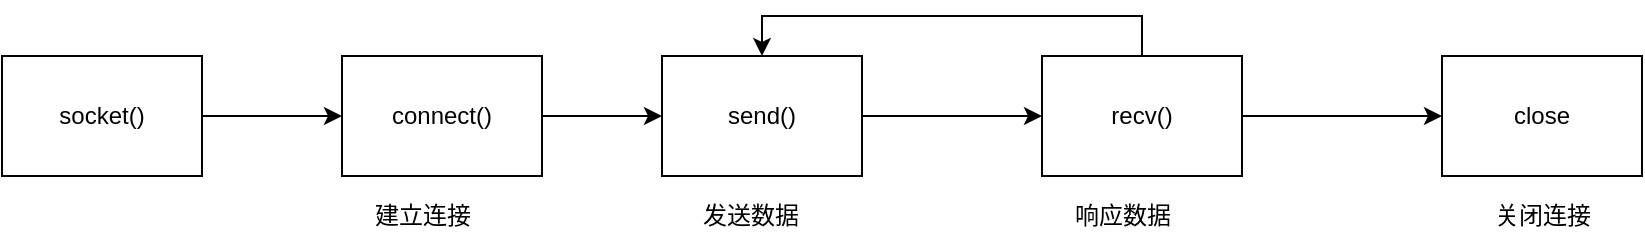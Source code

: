 <mxfile version="20.0.1" type="github" pages="2"><diagram id="vr3Tuhg2ZX7DQeUdVQDm" name="Page-1"><mxGraphModel dx="1038" dy="585" grid="1" gridSize="10" guides="1" tooltips="1" connect="1" arrows="1" fold="1" page="1" pageScale="1" pageWidth="827" pageHeight="1169" math="0" shadow="0"><root><mxCell id="0"/><mxCell id="1" parent="0"/><mxCell id="4ZVRnHmKhrfucQgI6cT2-14" style="edgeStyle=orthogonalEdgeStyle;rounded=0;orthogonalLoop=1;jettySize=auto;html=1;exitX=1;exitY=0.5;exitDx=0;exitDy=0;" edge="1" parent="1" source="4ZVRnHmKhrfucQgI6cT2-9" target="4ZVRnHmKhrfucQgI6cT2-10"><mxGeometry relative="1" as="geometry"/></mxCell><mxCell id="4ZVRnHmKhrfucQgI6cT2-9" value="socket()" style="rounded=0;whiteSpace=wrap;html=1;" vertex="1" parent="1"><mxGeometry x="40" y="240" width="100" height="60" as="geometry"/></mxCell><mxCell id="4ZVRnHmKhrfucQgI6cT2-15" style="edgeStyle=orthogonalEdgeStyle;rounded=0;orthogonalLoop=1;jettySize=auto;html=1;exitX=1;exitY=0.5;exitDx=0;exitDy=0;entryX=0;entryY=0.5;entryDx=0;entryDy=0;" edge="1" parent="1" source="4ZVRnHmKhrfucQgI6cT2-10" target="4ZVRnHmKhrfucQgI6cT2-11"><mxGeometry relative="1" as="geometry"/></mxCell><mxCell id="4ZVRnHmKhrfucQgI6cT2-10" value="connect()" style="rounded=0;whiteSpace=wrap;html=1;" vertex="1" parent="1"><mxGeometry x="210" y="240" width="100" height="60" as="geometry"/></mxCell><mxCell id="4ZVRnHmKhrfucQgI6cT2-16" style="edgeStyle=orthogonalEdgeStyle;rounded=0;orthogonalLoop=1;jettySize=auto;html=1;exitX=1;exitY=0.5;exitDx=0;exitDy=0;entryX=0;entryY=0.5;entryDx=0;entryDy=0;" edge="1" parent="1" source="4ZVRnHmKhrfucQgI6cT2-11" target="4ZVRnHmKhrfucQgI6cT2-12"><mxGeometry relative="1" as="geometry"/></mxCell><mxCell id="4ZVRnHmKhrfucQgI6cT2-11" value="send()" style="rounded=0;whiteSpace=wrap;html=1;" vertex="1" parent="1"><mxGeometry x="370" y="240" width="100" height="60" as="geometry"/></mxCell><mxCell id="4ZVRnHmKhrfucQgI6cT2-17" style="edgeStyle=orthogonalEdgeStyle;rounded=0;orthogonalLoop=1;jettySize=auto;html=1;exitX=1;exitY=0.5;exitDx=0;exitDy=0;entryX=0;entryY=0.5;entryDx=0;entryDy=0;" edge="1" parent="1" source="4ZVRnHmKhrfucQgI6cT2-12" target="4ZVRnHmKhrfucQgI6cT2-13"><mxGeometry relative="1" as="geometry"/></mxCell><mxCell id="4ZVRnHmKhrfucQgI6cT2-24" style="edgeStyle=orthogonalEdgeStyle;rounded=0;orthogonalLoop=1;jettySize=auto;html=1;exitX=0.5;exitY=0;exitDx=0;exitDy=0;entryX=0.5;entryY=0;entryDx=0;entryDy=0;" edge="1" parent="1" source="4ZVRnHmKhrfucQgI6cT2-12" target="4ZVRnHmKhrfucQgI6cT2-11"><mxGeometry relative="1" as="geometry"/></mxCell><mxCell id="4ZVRnHmKhrfucQgI6cT2-12" value="recv()" style="rounded=0;whiteSpace=wrap;html=1;" vertex="1" parent="1"><mxGeometry x="560" y="240" width="100" height="60" as="geometry"/></mxCell><mxCell id="4ZVRnHmKhrfucQgI6cT2-13" value="close" style="rounded=0;whiteSpace=wrap;html=1;" vertex="1" parent="1"><mxGeometry x="760" y="240" width="100" height="60" as="geometry"/></mxCell><mxCell id="4ZVRnHmKhrfucQgI6cT2-18" value="建立连接" style="text;html=1;align=center;verticalAlign=middle;resizable=0;points=[];autosize=1;strokeColor=none;fillColor=none;" vertex="1" parent="1"><mxGeometry x="220" y="310" width="60" height="20" as="geometry"/></mxCell><mxCell id="4ZVRnHmKhrfucQgI6cT2-19" value="发送数据" style="text;html=1;align=center;verticalAlign=middle;resizable=0;points=[];autosize=1;strokeColor=none;fillColor=none;" vertex="1" parent="1"><mxGeometry x="384" y="310" width="60" height="20" as="geometry"/></mxCell><mxCell id="4ZVRnHmKhrfucQgI6cT2-20" value="响应数据" style="text;html=1;align=center;verticalAlign=middle;resizable=0;points=[];autosize=1;strokeColor=none;fillColor=none;" vertex="1" parent="1"><mxGeometry x="570" y="310" width="60" height="20" as="geometry"/></mxCell><mxCell id="4ZVRnHmKhrfucQgI6cT2-21" value="关闭连接" style="text;html=1;align=center;verticalAlign=middle;resizable=0;points=[];autosize=1;strokeColor=none;fillColor=none;" vertex="1" parent="1"><mxGeometry x="780" y="310" width="60" height="20" as="geometry"/></mxCell></root></mxGraphModel></diagram><diagram id="SOI7m3Ar5P0sk4lp51u9" name="Page-2"><mxGraphModel dx="1038" dy="585" grid="1" gridSize="10" guides="1" tooltips="1" connect="1" arrows="1" fold="1" page="1" pageScale="1" pageWidth="827" pageHeight="1169" math="0" shadow="0"><root><mxCell id="0"/><mxCell id="1" parent="0"/><mxCell id="LrlQtZIooH7NBRrTZxEm-2" value="" style="swimlane;startSize=0;" vertex="1" parent="1"><mxGeometry x="130" y="80" width="200" height="260" as="geometry"><mxRectangle x="310" y="200" width="50" height="40" as="alternateBounds"/></mxGeometry></mxCell><mxCell id="LrlQtZIooH7NBRrTZxEm-4" value="0x56" style="whiteSpace=wrap;html=1;" vertex="1" parent="LrlQtZIooH7NBRrTZxEm-2"><mxGeometry y="140" width="200" height="60" as="geometry"/></mxCell><mxCell id="LrlQtZIooH7NBRrTZxEm-5" value=".0x34" style="whiteSpace=wrap;html=1;" vertex="1" parent="LrlQtZIooH7NBRrTZxEm-2"><mxGeometry y="80" width="200" height="60" as="geometry"/></mxCell><mxCell id="LrlQtZIooH7NBRrTZxEm-9" value="0x12" style="whiteSpace=wrap;html=1;" vertex="1" parent="LrlQtZIooH7NBRrTZxEm-2"><mxGeometry y="20" width="200" height="60" as="geometry"/></mxCell><mxCell id="LrlQtZIooH7NBRrTZxEm-10" style="edgeStyle=orthogonalEdgeStyle;rounded=0;orthogonalLoop=1;jettySize=auto;html=1;exitX=1;exitY=0.5;exitDx=0;exitDy=0;" edge="1" parent="1" source="LrlQtZIooH7NBRrTZxEm-6"><mxGeometry relative="1" as="geometry"><mxPoint x="400" y="310" as="targetPoint"/></mxGeometry></mxCell><mxCell id="LrlQtZIooH7NBRrTZxEm-6" value="0x78" style="whiteSpace=wrap;html=1;" vertex="1" parent="1"><mxGeometry x="130" y="280" width="200" height="60" as="geometry"/></mxCell><mxCell id="LrlQtZIooH7NBRrTZxEm-11" value="0x2000" style="text;html=1;align=center;verticalAlign=middle;resizable=0;points=[];autosize=1;strokeColor=none;fillColor=none;" vertex="1" parent="1"><mxGeometry x="395" y="300" width="50" height="20" as="geometry"/></mxCell><mxCell id="LrlQtZIooH7NBRrTZxEm-12" style="edgeStyle=orthogonalEdgeStyle;rounded=0;orthogonalLoop=1;jettySize=auto;html=1;exitX=1;exitY=0.5;exitDx=0;exitDy=0;" edge="1" parent="1" source="LrlQtZIooH7NBRrTZxEm-4"><mxGeometry relative="1" as="geometry"><mxPoint x="400" y="250" as="targetPoint"/></mxGeometry></mxCell><mxCell id="LrlQtZIooH7NBRrTZxEm-13" value="0x2001" style="text;html=1;align=center;verticalAlign=middle;resizable=0;points=[];autosize=1;strokeColor=none;fillColor=none;" vertex="1" parent="1"><mxGeometry x="395" y="240" width="50" height="20" as="geometry"/></mxCell><mxCell id="LrlQtZIooH7NBRrTZxEm-14" style="edgeStyle=orthogonalEdgeStyle;rounded=0;orthogonalLoop=1;jettySize=auto;html=1;exitX=1;exitY=0.5;exitDx=0;exitDy=0;" edge="1" parent="1" source="LrlQtZIooH7NBRrTZxEm-5"><mxGeometry relative="1" as="geometry"><mxPoint x="400" y="190" as="targetPoint"/></mxGeometry></mxCell><mxCell id="LrlQtZIooH7NBRrTZxEm-15" value="0x2002" style="text;html=1;align=center;verticalAlign=middle;resizable=0;points=[];autosize=1;strokeColor=none;fillColor=none;" vertex="1" parent="1"><mxGeometry x="395" y="180" width="50" height="20" as="geometry"/></mxCell><mxCell id="LrlQtZIooH7NBRrTZxEm-16" style="edgeStyle=orthogonalEdgeStyle;rounded=0;orthogonalLoop=1;jettySize=auto;html=1;exitX=1;exitY=0.5;exitDx=0;exitDy=0;" edge="1" parent="1" source="LrlQtZIooH7NBRrTZxEm-9"><mxGeometry relative="1" as="geometry"><mxPoint x="400" y="130" as="targetPoint"/></mxGeometry></mxCell><mxCell id="LrlQtZIooH7NBRrTZxEm-17" value="0x2003" style="text;html=1;align=center;verticalAlign=middle;resizable=0;points=[];autosize=1;strokeColor=none;fillColor=none;" vertex="1" parent="1"><mxGeometry x="395" y="120" width="50" height="20" as="geometry"/></mxCell><mxCell id="LrlQtZIooH7NBRrTZxEm-18" value="&lt;font style=&quot;font-size: 17px;&quot;&gt;小端模式&lt;/font&gt;" style="text;html=1;align=center;verticalAlign=middle;resizable=0;points=[];autosize=1;strokeColor=none;fillColor=none;" vertex="1" parent="1"><mxGeometry x="180" y="370" width="80" height="20" as="geometry"/></mxCell><mxCell id="LrlQtZIooH7NBRrTZxEm-19" value="" style="swimlane;startSize=0;" vertex="1" parent="1"><mxGeometry x="530" y="80" width="200" height="260" as="geometry"><mxRectangle x="310" y="200" width="50" height="40" as="alternateBounds"/></mxGeometry></mxCell><mxCell id="LrlQtZIooH7NBRrTZxEm-20" value="0x34" style="whiteSpace=wrap;html=1;" vertex="1" parent="LrlQtZIooH7NBRrTZxEm-19"><mxGeometry y="140" width="200" height="60" as="geometry"/></mxCell><mxCell id="LrlQtZIooH7NBRrTZxEm-21" value=".0x56" style="whiteSpace=wrap;html=1;" vertex="1" parent="LrlQtZIooH7NBRrTZxEm-19"><mxGeometry y="80" width="200" height="60" as="geometry"/></mxCell><mxCell id="LrlQtZIooH7NBRrTZxEm-22" value="0x78" style="whiteSpace=wrap;html=1;" vertex="1" parent="LrlQtZIooH7NBRrTZxEm-19"><mxGeometry y="20" width="200" height="60" as="geometry"/></mxCell><mxCell id="LrlQtZIooH7NBRrTZxEm-23" style="edgeStyle=orthogonalEdgeStyle;rounded=0;orthogonalLoop=1;jettySize=auto;html=1;exitX=1;exitY=0.5;exitDx=0;exitDy=0;" edge="1" parent="1" source="LrlQtZIooH7NBRrTZxEm-24"><mxGeometry relative="1" as="geometry"><mxPoint x="800" y="310" as="targetPoint"/></mxGeometry></mxCell><mxCell id="LrlQtZIooH7NBRrTZxEm-24" value="0x12" style="whiteSpace=wrap;html=1;" vertex="1" parent="1"><mxGeometry x="530" y="280" width="200" height="60" as="geometry"/></mxCell><mxCell id="LrlQtZIooH7NBRrTZxEm-25" value="0x2000" style="text;html=1;align=center;verticalAlign=middle;resizable=0;points=[];autosize=1;strokeColor=none;fillColor=none;" vertex="1" parent="1"><mxGeometry x="795" y="300" width="50" height="20" as="geometry"/></mxCell><mxCell id="LrlQtZIooH7NBRrTZxEm-26" style="edgeStyle=orthogonalEdgeStyle;rounded=0;orthogonalLoop=1;jettySize=auto;html=1;exitX=1;exitY=0.5;exitDx=0;exitDy=0;" edge="1" parent="1" source="LrlQtZIooH7NBRrTZxEm-20"><mxGeometry relative="1" as="geometry"><mxPoint x="800" y="250" as="targetPoint"/></mxGeometry></mxCell><mxCell id="LrlQtZIooH7NBRrTZxEm-27" value="0x2001" style="text;html=1;align=center;verticalAlign=middle;resizable=0;points=[];autosize=1;strokeColor=none;fillColor=none;" vertex="1" parent="1"><mxGeometry x="795" y="240" width="50" height="20" as="geometry"/></mxCell><mxCell id="LrlQtZIooH7NBRrTZxEm-28" style="edgeStyle=orthogonalEdgeStyle;rounded=0;orthogonalLoop=1;jettySize=auto;html=1;exitX=1;exitY=0.5;exitDx=0;exitDy=0;" edge="1" parent="1" source="LrlQtZIooH7NBRrTZxEm-21"><mxGeometry relative="1" as="geometry"><mxPoint x="800" y="190" as="targetPoint"/></mxGeometry></mxCell><mxCell id="LrlQtZIooH7NBRrTZxEm-29" value="0x2002" style="text;html=1;align=center;verticalAlign=middle;resizable=0;points=[];autosize=1;strokeColor=none;fillColor=none;" vertex="1" parent="1"><mxGeometry x="795" y="180" width="50" height="20" as="geometry"/></mxCell><mxCell id="LrlQtZIooH7NBRrTZxEm-30" style="edgeStyle=orthogonalEdgeStyle;rounded=0;orthogonalLoop=1;jettySize=auto;html=1;exitX=1;exitY=0.5;exitDx=0;exitDy=0;" edge="1" parent="1" source="LrlQtZIooH7NBRrTZxEm-22"><mxGeometry relative="1" as="geometry"><mxPoint x="800" y="130" as="targetPoint"/></mxGeometry></mxCell><mxCell id="LrlQtZIooH7NBRrTZxEm-31" value="0x2003" style="text;html=1;align=center;verticalAlign=middle;resizable=0;points=[];autosize=1;strokeColor=none;fillColor=none;" vertex="1" parent="1"><mxGeometry x="795" y="120" width="50" height="20" as="geometry"/></mxCell><mxCell id="LrlQtZIooH7NBRrTZxEm-32" value="&lt;font style=&quot;font-size: 17px;&quot;&gt;大端模式&lt;/font&gt;" style="text;html=1;align=center;verticalAlign=middle;resizable=0;points=[];autosize=1;strokeColor=none;fillColor=none;" vertex="1" parent="1"><mxGeometry x="580" y="370" width="80" height="20" as="geometry"/></mxCell></root></mxGraphModel></diagram></mxfile>